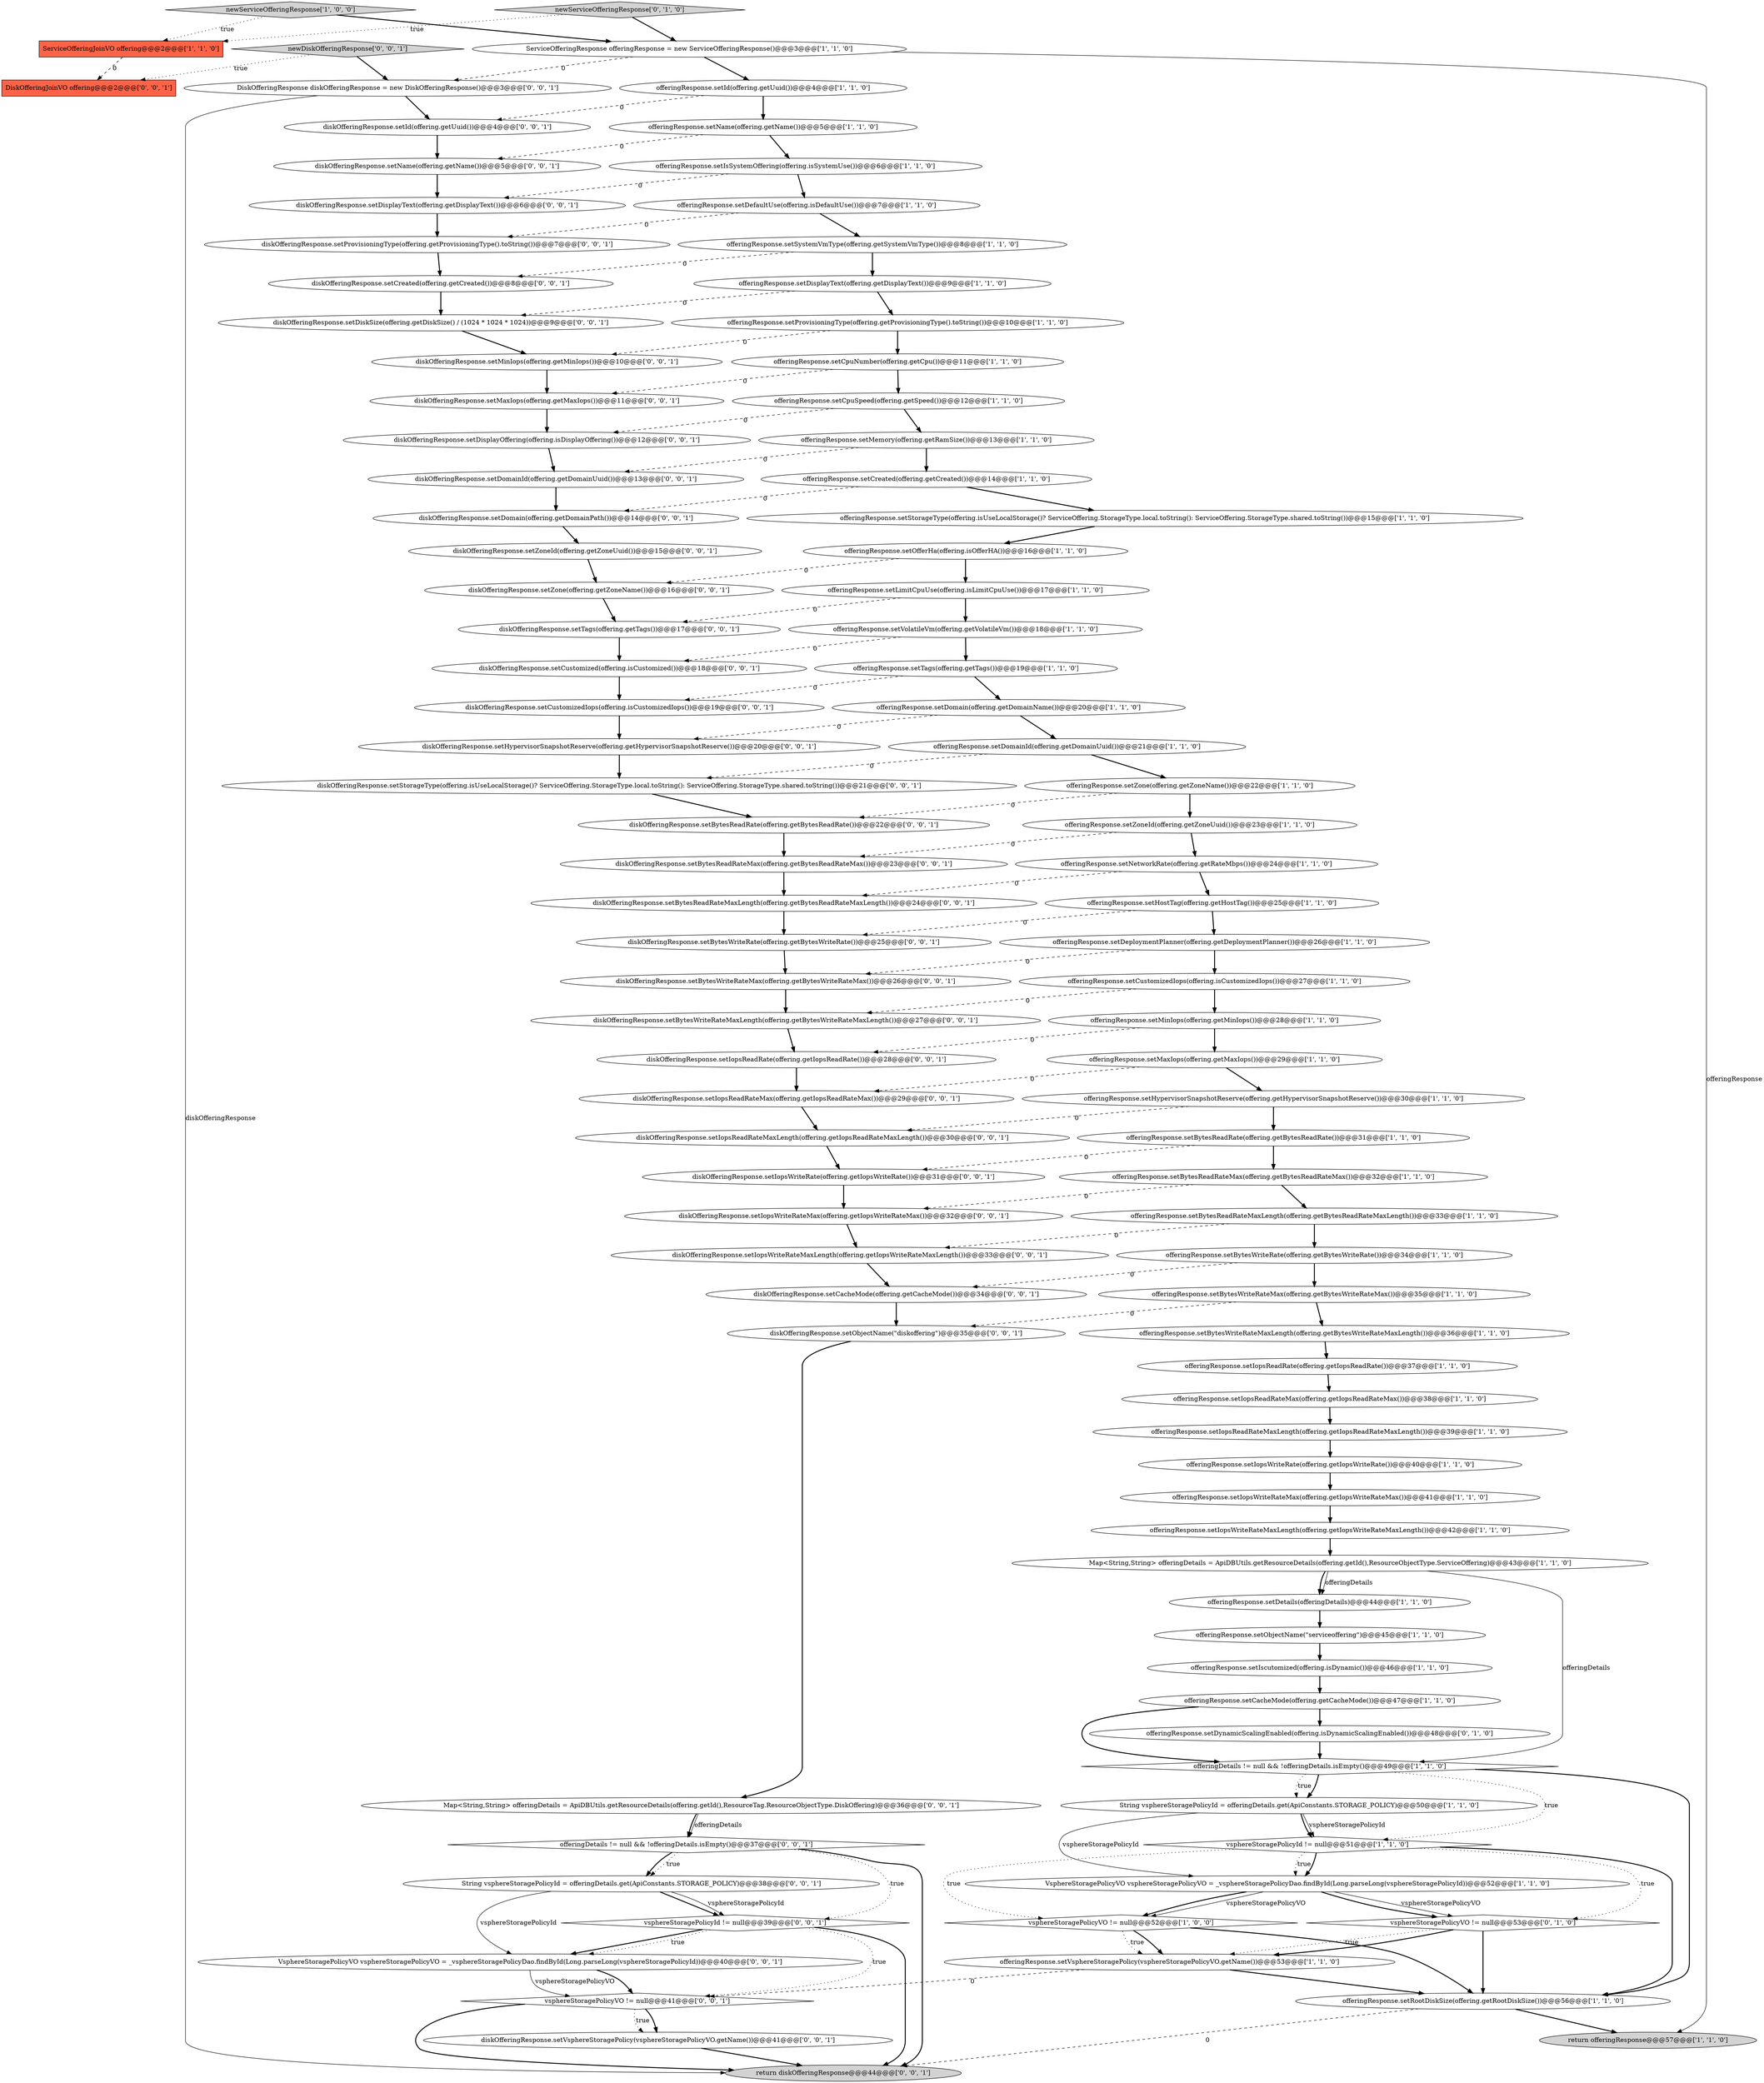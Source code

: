 digraph {
2 [style = filled, label = "vsphereStoragePolicyVO != null@@@52@@@['1', '0', '0']", fillcolor = white, shape = diamond image = "AAA0AAABBB1BBB"];
6 [style = filled, label = "return offeringResponse@@@57@@@['1', '1', '0']", fillcolor = lightgray, shape = ellipse image = "AAA0AAABBB1BBB"];
80 [style = filled, label = "diskOfferingResponse.setTags(offering.getTags())@@@17@@@['0', '0', '1']", fillcolor = white, shape = ellipse image = "AAA0AAABBB3BBB"];
37 [style = filled, label = "Map<String,String> offeringDetails = ApiDBUtils.getResourceDetails(offering.getId(),ResourceObjectType.ServiceOffering)@@@43@@@['1', '1', '0']", fillcolor = white, shape = ellipse image = "AAA0AAABBB1BBB"];
69 [style = filled, label = "diskOfferingResponse.setName(offering.getName())@@@5@@@['0', '0', '1']", fillcolor = white, shape = ellipse image = "AAA0AAABBB3BBB"];
23 [style = filled, label = "offeringResponse.setCpuSpeed(offering.getSpeed())@@@12@@@['1', '1', '0']", fillcolor = white, shape = ellipse image = "AAA0AAABBB1BBB"];
88 [style = filled, label = "newDiskOfferingResponse['0', '0', '1']", fillcolor = lightgray, shape = diamond image = "AAA0AAABBB3BBB"];
64 [style = filled, label = "diskOfferingResponse.setMaxIops(offering.getMaxIops())@@@11@@@['0', '0', '1']", fillcolor = white, shape = ellipse image = "AAA0AAABBB3BBB"];
85 [style = filled, label = "diskOfferingResponse.setId(offering.getUuid())@@@4@@@['0', '0', '1']", fillcolor = white, shape = ellipse image = "AAA0AAABBB3BBB"];
71 [style = filled, label = "diskOfferingResponse.setIopsWriteRateMax(offering.getIopsWriteRateMax())@@@32@@@['0', '0', '1']", fillcolor = white, shape = ellipse image = "AAA0AAABBB3BBB"];
29 [style = filled, label = "offeringResponse.setOfferHa(offering.isOfferHA())@@@16@@@['1', '1', '0']", fillcolor = white, shape = ellipse image = "AAA0AAABBB1BBB"];
9 [style = filled, label = "offeringResponse.setCustomizedIops(offering.isCustomizedIops())@@@27@@@['1', '1', '0']", fillcolor = white, shape = ellipse image = "AAA0AAABBB1BBB"];
38 [style = filled, label = "offeringResponse.setBytesWriteRateMaxLength(offering.getBytesWriteRateMaxLength())@@@36@@@['1', '1', '0']", fillcolor = white, shape = ellipse image = "AAA0AAABBB1BBB"];
76 [style = filled, label = "diskOfferingResponse.setCustomized(offering.isCustomized())@@@18@@@['0', '0', '1']", fillcolor = white, shape = ellipse image = "AAA0AAABBB3BBB"];
78 [style = filled, label = "diskOfferingResponse.setZoneId(offering.getZoneUuid())@@@15@@@['0', '0', '1']", fillcolor = white, shape = ellipse image = "AAA0AAABBB3BBB"];
3 [style = filled, label = "newServiceOfferingResponse['1', '0', '0']", fillcolor = lightgray, shape = diamond image = "AAA0AAABBB1BBB"];
21 [style = filled, label = "String vsphereStoragePolicyId = offeringDetails.get(ApiConstants.STORAGE_POLICY)@@@50@@@['1', '1', '0']", fillcolor = white, shape = ellipse image = "AAA0AAABBB1BBB"];
77 [style = filled, label = "String vsphereStoragePolicyId = offeringDetails.get(ApiConstants.STORAGE_POLICY)@@@38@@@['0', '0', '1']", fillcolor = white, shape = ellipse image = "AAA0AAABBB3BBB"];
73 [style = filled, label = "diskOfferingResponse.setIopsReadRateMaxLength(offering.getIopsReadRateMaxLength())@@@30@@@['0', '0', '1']", fillcolor = white, shape = ellipse image = "AAA0AAABBB3BBB"];
57 [style = filled, label = "vsphereStoragePolicyVO != null@@@53@@@['0', '1', '0']", fillcolor = white, shape = diamond image = "AAA0AAABBB2BBB"];
83 [style = filled, label = "diskOfferingResponse.setBytesWriteRateMax(offering.getBytesWriteRateMax())@@@26@@@['0', '0', '1']", fillcolor = white, shape = ellipse image = "AAA0AAABBB3BBB"];
75 [style = filled, label = "diskOfferingResponse.setDiskSize(offering.getDiskSize() / (1024 * 1024 * 1024))@@@9@@@['0', '0', '1']", fillcolor = white, shape = ellipse image = "AAA0AAABBB3BBB"];
27 [style = filled, label = "offeringResponse.setRootDiskSize(offering.getRootDiskSize())@@@56@@@['1', '1', '0']", fillcolor = white, shape = ellipse image = "AAA0AAABBB1BBB"];
47 [style = filled, label = "offeringResponse.setBytesWriteRateMax(offering.getBytesWriteRateMax())@@@35@@@['1', '1', '0']", fillcolor = white, shape = ellipse image = "AAA0AAABBB1BBB"];
68 [style = filled, label = "diskOfferingResponse.setIopsWriteRateMaxLength(offering.getIopsWriteRateMaxLength())@@@33@@@['0', '0', '1']", fillcolor = white, shape = ellipse image = "AAA0AAABBB3BBB"];
50 [style = filled, label = "vsphereStoragePolicyId != null@@@51@@@['1', '1', '0']", fillcolor = white, shape = diamond image = "AAA0AAABBB1BBB"];
79 [style = filled, label = "diskOfferingResponse.setBytesReadRateMaxLength(offering.getBytesReadRateMaxLength())@@@24@@@['0', '0', '1']", fillcolor = white, shape = ellipse image = "AAA0AAABBB3BBB"];
7 [style = filled, label = "offeringResponse.setId(offering.getUuid())@@@4@@@['1', '1', '0']", fillcolor = white, shape = ellipse image = "AAA0AAABBB1BBB"];
1 [style = filled, label = "offeringResponse.setVolatileVm(offering.getVolatileVm())@@@18@@@['1', '1', '0']", fillcolor = white, shape = ellipse image = "AAA0AAABBB1BBB"];
81 [style = filled, label = "diskOfferingResponse.setCustomizedIops(offering.isCustomizedIops())@@@19@@@['0', '0', '1']", fillcolor = white, shape = ellipse image = "AAA0AAABBB3BBB"];
32 [style = filled, label = "offeringResponse.setIsSystemOffering(offering.isSystemUse())@@@6@@@['1', '1', '0']", fillcolor = white, shape = ellipse image = "AAA0AAABBB1BBB"];
90 [style = filled, label = "diskOfferingResponse.setProvisioningType(offering.getProvisioningType().toString())@@@7@@@['0', '0', '1']", fillcolor = white, shape = ellipse image = "AAA0AAABBB3BBB"];
56 [style = filled, label = "offeringResponse.setDynamicScalingEnabled(offering.isDynamicScalingEnabled())@@@48@@@['0', '1', '0']", fillcolor = white, shape = ellipse image = "AAA1AAABBB2BBB"];
42 [style = filled, label = "offeringResponse.setIopsReadRateMax(offering.getIopsReadRateMax())@@@38@@@['1', '1', '0']", fillcolor = white, shape = ellipse image = "AAA0AAABBB1BBB"];
58 [style = filled, label = "diskOfferingResponse.setCreated(offering.getCreated())@@@8@@@['0', '0', '1']", fillcolor = white, shape = ellipse image = "AAA0AAABBB3BBB"];
97 [style = filled, label = "DiskOfferingJoinVO offering@@@2@@@['0', '0', '1']", fillcolor = tomato, shape = box image = "AAA0AAABBB3BBB"];
54 [style = filled, label = "offeringResponse.setIopsReadRateMaxLength(offering.getIopsReadRateMaxLength())@@@39@@@['1', '1', '0']", fillcolor = white, shape = ellipse image = "AAA0AAABBB1BBB"];
26 [style = filled, label = "offeringResponse.setProvisioningType(offering.getProvisioningType().toString())@@@10@@@['1', '1', '0']", fillcolor = white, shape = ellipse image = "AAA0AAABBB1BBB"];
19 [style = filled, label = "offeringResponse.setZone(offering.getZoneName())@@@22@@@['1', '1', '0']", fillcolor = white, shape = ellipse image = "AAA0AAABBB1BBB"];
92 [style = filled, label = "diskOfferingResponse.setCacheMode(offering.getCacheMode())@@@34@@@['0', '0', '1']", fillcolor = white, shape = ellipse image = "AAA0AAABBB3BBB"];
41 [style = filled, label = "offeringResponse.setCreated(offering.getCreated())@@@14@@@['1', '1', '0']", fillcolor = white, shape = ellipse image = "AAA0AAABBB1BBB"];
87 [style = filled, label = "diskOfferingResponse.setVsphereStoragePolicy(vsphereStoragePolicyVO.getName())@@@41@@@['0', '0', '1']", fillcolor = white, shape = ellipse image = "AAA0AAABBB3BBB"];
86 [style = filled, label = "diskOfferingResponse.setZone(offering.getZoneName())@@@16@@@['0', '0', '1']", fillcolor = white, shape = ellipse image = "AAA0AAABBB3BBB"];
72 [style = filled, label = "diskOfferingResponse.setDomain(offering.getDomainPath())@@@14@@@['0', '0', '1']", fillcolor = white, shape = ellipse image = "AAA0AAABBB3BBB"];
60 [style = filled, label = "diskOfferingResponse.setStorageType(offering.isUseLocalStorage()? ServiceOffering.StorageType.local.toString(): ServiceOffering.StorageType.shared.toString())@@@21@@@['0', '0', '1']", fillcolor = white, shape = ellipse image = "AAA0AAABBB3BBB"];
61 [style = filled, label = "diskOfferingResponse.setIopsWriteRate(offering.getIopsWriteRate())@@@31@@@['0', '0', '1']", fillcolor = white, shape = ellipse image = "AAA0AAABBB3BBB"];
10 [style = filled, label = "offeringResponse.setIopsWriteRateMax(offering.getIopsWriteRateMax())@@@41@@@['1', '1', '0']", fillcolor = white, shape = ellipse image = "AAA0AAABBB1BBB"];
43 [style = filled, label = "offeringResponse.setMemory(offering.getRamSize())@@@13@@@['1', '1', '0']", fillcolor = white, shape = ellipse image = "AAA0AAABBB1BBB"];
59 [style = filled, label = "diskOfferingResponse.setIopsReadRateMax(offering.getIopsReadRateMax())@@@29@@@['0', '0', '1']", fillcolor = white, shape = ellipse image = "AAA0AAABBB3BBB"];
40 [style = filled, label = "offeringResponse.setCacheMode(offering.getCacheMode())@@@47@@@['1', '1', '0']", fillcolor = white, shape = ellipse image = "AAA0AAABBB1BBB"];
74 [style = filled, label = "Map<String,String> offeringDetails = ApiDBUtils.getResourceDetails(offering.getId(),ResourceTag.ResourceObjectType.DiskOffering)@@@36@@@['0', '0', '1']", fillcolor = white, shape = ellipse image = "AAA0AAABBB3BBB"];
16 [style = filled, label = "offeringResponse.setBytesWriteRate(offering.getBytesWriteRate())@@@34@@@['1', '1', '0']", fillcolor = white, shape = ellipse image = "AAA0AAABBB1BBB"];
4 [style = filled, label = "offeringResponse.setLimitCpuUse(offering.isLimitCpuUse())@@@17@@@['1', '1', '0']", fillcolor = white, shape = ellipse image = "AAA0AAABBB1BBB"];
36 [style = filled, label = "VsphereStoragePolicyVO vsphereStoragePolicyVO = _vsphereStoragePolicyDao.findById(Long.parseLong(vsphereStoragePolicyId))@@@52@@@['1', '1', '0']", fillcolor = white, shape = ellipse image = "AAA0AAABBB1BBB"];
93 [style = filled, label = "return diskOfferingResponse@@@44@@@['0', '0', '1']", fillcolor = lightgray, shape = ellipse image = "AAA0AAABBB3BBB"];
52 [style = filled, label = "offeringResponse.setMaxIops(offering.getMaxIops())@@@29@@@['1', '1', '0']", fillcolor = white, shape = ellipse image = "AAA0AAABBB1BBB"];
82 [style = filled, label = "diskOfferingResponse.setBytesReadRateMax(offering.getBytesReadRateMax())@@@23@@@['0', '0', '1']", fillcolor = white, shape = ellipse image = "AAA0AAABBB3BBB"];
99 [style = filled, label = "diskOfferingResponse.setBytesReadRate(offering.getBytesReadRate())@@@22@@@['0', '0', '1']", fillcolor = white, shape = ellipse image = "AAA0AAABBB3BBB"];
94 [style = filled, label = "diskOfferingResponse.setIopsReadRate(offering.getIopsReadRate())@@@28@@@['0', '0', '1']", fillcolor = white, shape = ellipse image = "AAA0AAABBB3BBB"];
67 [style = filled, label = "diskOfferingResponse.setDomainId(offering.getDomainUuid())@@@13@@@['0', '0', '1']", fillcolor = white, shape = ellipse image = "AAA0AAABBB3BBB"];
98 [style = filled, label = "diskOfferingResponse.setObjectName(\"diskoffering\")@@@35@@@['0', '0', '1']", fillcolor = white, shape = ellipse image = "AAA0AAABBB3BBB"];
5 [style = filled, label = "ServiceOfferingResponse offeringResponse = new ServiceOfferingResponse()@@@3@@@['1', '1', '0']", fillcolor = white, shape = ellipse image = "AAA0AAABBB1BBB"];
8 [style = filled, label = "ServiceOfferingJoinVO offering@@@2@@@['1', '1', '0']", fillcolor = tomato, shape = box image = "AAA0AAABBB1BBB"];
35 [style = filled, label = "offeringResponse.setObjectName(\"serviceoffering\")@@@45@@@['1', '1', '0']", fillcolor = white, shape = ellipse image = "AAA0AAABBB1BBB"];
55 [style = filled, label = "newServiceOfferingResponse['0', '1', '0']", fillcolor = lightgray, shape = diamond image = "AAA0AAABBB2BBB"];
31 [style = filled, label = "offeringDetails != null && !offeringDetails.isEmpty()@@@49@@@['1', '1', '0']", fillcolor = white, shape = diamond image = "AAA0AAABBB1BBB"];
65 [style = filled, label = "VsphereStoragePolicyVO vsphereStoragePolicyVO = _vsphereStoragePolicyDao.findById(Long.parseLong(vsphereStoragePolicyId))@@@40@@@['0', '0', '1']", fillcolor = white, shape = ellipse image = "AAA0AAABBB3BBB"];
18 [style = filled, label = "offeringResponse.setDomainId(offering.getDomainUuid())@@@21@@@['1', '1', '0']", fillcolor = white, shape = ellipse image = "AAA0AAABBB1BBB"];
13 [style = filled, label = "offeringResponse.setHypervisorSnapshotReserve(offering.getHypervisorSnapshotReserve())@@@30@@@['1', '1', '0']", fillcolor = white, shape = ellipse image = "AAA0AAABBB1BBB"];
24 [style = filled, label = "offeringResponse.setDisplayText(offering.getDisplayText())@@@9@@@['1', '1', '0']", fillcolor = white, shape = ellipse image = "AAA0AAABBB1BBB"];
91 [style = filled, label = "diskOfferingResponse.setBytesWriteRate(offering.getBytesWriteRate())@@@25@@@['0', '0', '1']", fillcolor = white, shape = ellipse image = "AAA0AAABBB3BBB"];
45 [style = filled, label = "offeringResponse.setVsphereStoragePolicy(vsphereStoragePolicyVO.getName())@@@53@@@['1', '1', '0']", fillcolor = white, shape = ellipse image = "AAA0AAABBB1BBB"];
30 [style = filled, label = "offeringResponse.setDeploymentPlanner(offering.getDeploymentPlanner())@@@26@@@['1', '1', '0']", fillcolor = white, shape = ellipse image = "AAA0AAABBB1BBB"];
44 [style = filled, label = "offeringResponse.setStorageType(offering.isUseLocalStorage()? ServiceOffering.StorageType.local.toString(): ServiceOffering.StorageType.shared.toString())@@@15@@@['1', '1', '0']", fillcolor = white, shape = ellipse image = "AAA0AAABBB1BBB"];
22 [style = filled, label = "offeringResponse.setHostTag(offering.getHostTag())@@@25@@@['1', '1', '0']", fillcolor = white, shape = ellipse image = "AAA0AAABBB1BBB"];
25 [style = filled, label = "offeringResponse.setBytesReadRateMaxLength(offering.getBytesReadRateMaxLength())@@@33@@@['1', '1', '0']", fillcolor = white, shape = ellipse image = "AAA0AAABBB1BBB"];
89 [style = filled, label = "diskOfferingResponse.setHypervisorSnapshotReserve(offering.getHypervisorSnapshotReserve())@@@20@@@['0', '0', '1']", fillcolor = white, shape = ellipse image = "AAA0AAABBB3BBB"];
49 [style = filled, label = "offeringResponse.setBytesReadRateMax(offering.getBytesReadRateMax())@@@32@@@['1', '1', '0']", fillcolor = white, shape = ellipse image = "AAA0AAABBB1BBB"];
70 [style = filled, label = "vsphereStoragePolicyId != null@@@39@@@['0', '0', '1']", fillcolor = white, shape = diamond image = "AAA0AAABBB3BBB"];
0 [style = filled, label = "offeringResponse.setTags(offering.getTags())@@@19@@@['1', '1', '0']", fillcolor = white, shape = ellipse image = "AAA0AAABBB1BBB"];
53 [style = filled, label = "offeringResponse.setIscutomized(offering.isDynamic())@@@46@@@['1', '1', '0']", fillcolor = white, shape = ellipse image = "AAA0AAABBB1BBB"];
39 [style = filled, label = "offeringResponse.setDetails(offeringDetails)@@@44@@@['1', '1', '0']", fillcolor = white, shape = ellipse image = "AAA0AAABBB1BBB"];
96 [style = filled, label = "diskOfferingResponse.setMinIops(offering.getMinIops())@@@10@@@['0', '0', '1']", fillcolor = white, shape = ellipse image = "AAA0AAABBB3BBB"];
62 [style = filled, label = "offeringDetails != null && !offeringDetails.isEmpty()@@@37@@@['0', '0', '1']", fillcolor = white, shape = diamond image = "AAA0AAABBB3BBB"];
48 [style = filled, label = "offeringResponse.setDomain(offering.getDomainName())@@@20@@@['1', '1', '0']", fillcolor = white, shape = ellipse image = "AAA0AAABBB1BBB"];
11 [style = filled, label = "offeringResponse.setSystemVmType(offering.getSystemVmType())@@@8@@@['1', '1', '0']", fillcolor = white, shape = ellipse image = "AAA0AAABBB1BBB"];
46 [style = filled, label = "offeringResponse.setZoneId(offering.getZoneUuid())@@@23@@@['1', '1', '0']", fillcolor = white, shape = ellipse image = "AAA0AAABBB1BBB"];
51 [style = filled, label = "offeringResponse.setNetworkRate(offering.getRateMbps())@@@24@@@['1', '1', '0']", fillcolor = white, shape = ellipse image = "AAA0AAABBB1BBB"];
84 [style = filled, label = "DiskOfferingResponse diskOfferingResponse = new DiskOfferingResponse()@@@3@@@['0', '0', '1']", fillcolor = white, shape = ellipse image = "AAA0AAABBB3BBB"];
28 [style = filled, label = "offeringResponse.setCpuNumber(offering.getCpu())@@@11@@@['1', '1', '0']", fillcolor = white, shape = ellipse image = "AAA0AAABBB1BBB"];
33 [style = filled, label = "offeringResponse.setName(offering.getName())@@@5@@@['1', '1', '0']", fillcolor = white, shape = ellipse image = "AAA0AAABBB1BBB"];
66 [style = filled, label = "diskOfferingResponse.setDisplayOffering(offering.isDisplayOffering())@@@12@@@['0', '0', '1']", fillcolor = white, shape = ellipse image = "AAA0AAABBB3BBB"];
34 [style = filled, label = "offeringResponse.setDefaultUse(offering.isDefaultUse())@@@7@@@['1', '1', '0']", fillcolor = white, shape = ellipse image = "AAA0AAABBB1BBB"];
15 [style = filled, label = "offeringResponse.setIopsReadRate(offering.getIopsReadRate())@@@37@@@['1', '1', '0']", fillcolor = white, shape = ellipse image = "AAA0AAABBB1BBB"];
17 [style = filled, label = "offeringResponse.setIopsWriteRateMaxLength(offering.getIopsWriteRateMaxLength())@@@42@@@['1', '1', '0']", fillcolor = white, shape = ellipse image = "AAA0AAABBB1BBB"];
14 [style = filled, label = "offeringResponse.setBytesReadRate(offering.getBytesReadRate())@@@31@@@['1', '1', '0']", fillcolor = white, shape = ellipse image = "AAA0AAABBB1BBB"];
95 [style = filled, label = "vsphereStoragePolicyVO != null@@@41@@@['0', '0', '1']", fillcolor = white, shape = diamond image = "AAA0AAABBB3BBB"];
12 [style = filled, label = "offeringResponse.setMinIops(offering.getMinIops())@@@28@@@['1', '1', '0']", fillcolor = white, shape = ellipse image = "AAA0AAABBB1BBB"];
20 [style = filled, label = "offeringResponse.setIopsWriteRate(offering.getIopsWriteRate())@@@40@@@['1', '1', '0']", fillcolor = white, shape = ellipse image = "AAA0AAABBB1BBB"];
100 [style = filled, label = "diskOfferingResponse.setBytesWriteRateMaxLength(offering.getBytesWriteRateMaxLength())@@@27@@@['0', '0', '1']", fillcolor = white, shape = ellipse image = "AAA0AAABBB3BBB"];
63 [style = filled, label = "diskOfferingResponse.setDisplayText(offering.getDisplayText())@@@6@@@['0', '0', '1']", fillcolor = white, shape = ellipse image = "AAA0AAABBB3BBB"];
69->63 [style = bold, label=""];
62->77 [style = dotted, label="true"];
85->69 [style = bold, label=""];
50->2 [style = dotted, label="true"];
98->74 [style = bold, label=""];
79->91 [style = bold, label=""];
20->10 [style = bold, label=""];
36->2 [style = bold, label=""];
70->65 [style = bold, label=""];
66->67 [style = bold, label=""];
62->77 [style = bold, label=""];
33->32 [style = bold, label=""];
9->100 [style = dashed, label="0"];
18->60 [style = dashed, label="0"];
77->65 [style = solid, label="vsphereStoragePolicyId"];
51->79 [style = dashed, label="0"];
84->93 [style = solid, label="diskOfferingResponse"];
55->8 [style = dotted, label="true"];
43->41 [style = bold, label=""];
50->57 [style = dotted, label="true"];
25->16 [style = bold, label=""];
63->90 [style = bold, label=""];
2->45 [style = bold, label=""];
94->59 [style = bold, label=""];
45->27 [style = bold, label=""];
40->56 [style = bold, label=""];
36->2 [style = solid, label="vsphereStoragePolicyVO"];
24->75 [style = dashed, label="0"];
70->93 [style = bold, label=""];
88->84 [style = bold, label=""];
32->63 [style = dashed, label="0"];
49->71 [style = dashed, label="0"];
19->46 [style = bold, label=""];
54->20 [style = bold, label=""];
73->61 [style = bold, label=""];
22->91 [style = dashed, label="0"];
12->94 [style = dashed, label="0"];
9->12 [style = bold, label=""];
28->64 [style = dashed, label="0"];
31->21 [style = bold, label=""];
45->95 [style = dashed, label="0"];
43->67 [style = dashed, label="0"];
22->30 [style = bold, label=""];
8->97 [style = dashed, label="0"];
27->93 [style = dashed, label="0"];
10->17 [style = bold, label=""];
42->54 [style = bold, label=""];
65->95 [style = bold, label=""];
0->81 [style = dashed, label="0"];
41->44 [style = bold, label=""];
47->98 [style = dashed, label="0"];
39->35 [style = bold, label=""];
95->87 [style = bold, label=""];
53->40 [style = bold, label=""];
56->31 [style = bold, label=""];
33->69 [style = dashed, label="0"];
1->76 [style = dashed, label="0"];
74->62 [style = solid, label="offeringDetails"];
59->73 [style = bold, label=""];
74->62 [style = bold, label=""];
55->5 [style = bold, label=""];
62->93 [style = bold, label=""];
65->95 [style = solid, label="vsphereStoragePolicyVO"];
11->58 [style = dashed, label="0"];
23->43 [style = bold, label=""];
23->66 [style = dashed, label="0"];
48->18 [style = bold, label=""];
4->1 [style = bold, label=""];
75->96 [style = bold, label=""];
19->99 [style = dashed, label="0"];
89->60 [style = bold, label=""];
44->29 [style = bold, label=""];
41->72 [style = dashed, label="0"];
16->47 [style = bold, label=""];
50->36 [style = dotted, label="true"];
29->86 [style = dashed, label="0"];
14->49 [style = bold, label=""];
47->38 [style = bold, label=""];
36->57 [style = solid, label="vsphereStoragePolicyVO"];
5->6 [style = solid, label="offeringResponse"];
2->27 [style = bold, label=""];
81->89 [style = bold, label=""];
71->68 [style = bold, label=""];
21->36 [style = solid, label="vsphereStoragePolicyId"];
62->70 [style = dotted, label="true"];
61->71 [style = bold, label=""];
95->87 [style = dotted, label="true"];
32->34 [style = bold, label=""];
100->94 [style = bold, label=""];
34->90 [style = dashed, label="0"];
24->26 [style = bold, label=""];
99->82 [style = bold, label=""];
48->89 [style = dashed, label="0"];
5->7 [style = bold, label=""];
1->0 [style = bold, label=""];
50->36 [style = bold, label=""];
36->57 [style = bold, label=""];
38->15 [style = bold, label=""];
7->33 [style = bold, label=""];
91->83 [style = bold, label=""];
21->50 [style = bold, label=""];
31->21 [style = dotted, label="true"];
90->58 [style = bold, label=""];
2->45 [style = dotted, label="true"];
96->64 [style = bold, label=""];
52->13 [style = bold, label=""];
0->48 [style = bold, label=""];
28->23 [style = bold, label=""];
31->50 [style = dotted, label="true"];
67->72 [style = bold, label=""];
7->85 [style = dashed, label="0"];
88->97 [style = dotted, label="true"];
40->31 [style = bold, label=""];
11->24 [style = bold, label=""];
46->51 [style = bold, label=""];
82->79 [style = bold, label=""];
16->92 [style = dashed, label="0"];
87->93 [style = bold, label=""];
72->78 [style = bold, label=""];
57->27 [style = bold, label=""];
57->45 [style = dotted, label="true"];
68->92 [style = bold, label=""];
86->80 [style = bold, label=""];
17->37 [style = bold, label=""];
30->83 [style = dashed, label="0"];
26->28 [style = bold, label=""];
15->42 [style = bold, label=""];
27->6 [style = bold, label=""];
77->70 [style = bold, label=""];
58->75 [style = bold, label=""];
35->53 [style = bold, label=""];
14->61 [style = dashed, label="0"];
51->22 [style = bold, label=""];
84->85 [style = bold, label=""];
4->80 [style = dashed, label="0"];
37->31 [style = solid, label="offeringDetails"];
70->95 [style = dotted, label="true"];
49->25 [style = bold, label=""];
64->66 [style = bold, label=""];
52->59 [style = dashed, label="0"];
80->76 [style = bold, label=""];
30->9 [style = bold, label=""];
83->100 [style = bold, label=""];
13->73 [style = dashed, label="0"];
3->8 [style = dotted, label="true"];
29->4 [style = bold, label=""];
70->65 [style = dotted, label="true"];
25->68 [style = dashed, label="0"];
3->5 [style = bold, label=""];
92->98 [style = bold, label=""];
60->99 [style = bold, label=""];
5->84 [style = dashed, label="0"];
57->45 [style = bold, label=""];
37->39 [style = bold, label=""];
18->19 [style = bold, label=""];
21->50 [style = solid, label="vsphereStoragePolicyId"];
77->70 [style = solid, label="vsphereStoragePolicyId"];
37->39 [style = solid, label="offeringDetails"];
76->81 [style = bold, label=""];
78->86 [style = bold, label=""];
26->96 [style = dashed, label="0"];
50->27 [style = bold, label=""];
46->82 [style = dashed, label="0"];
13->14 [style = bold, label=""];
31->27 [style = bold, label=""];
95->93 [style = bold, label=""];
12->52 [style = bold, label=""];
34->11 [style = bold, label=""];
}
